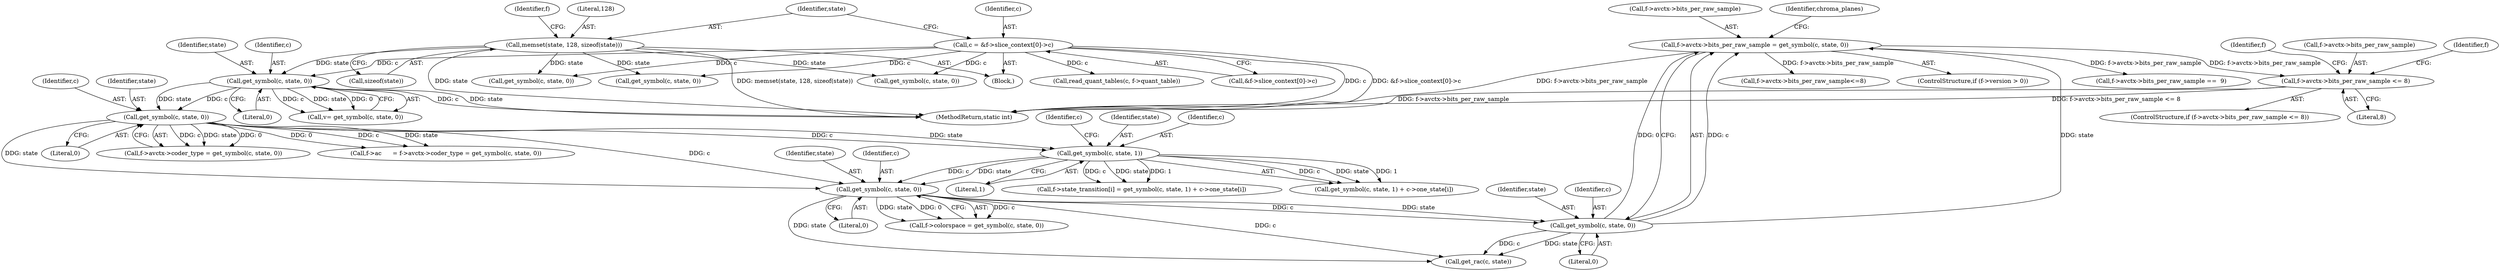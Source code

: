 digraph "0_FFmpeg_b05cd1ea7e45a836f7f6071a716c38bb30326e0f@pointer" {
"1000343" [label="(Call,f->avctx->bits_per_raw_sample <= 8)"];
"1000225" [label="(Call,f->avctx->bits_per_raw_sample = get_symbol(c, state, 0))"];
"1000231" [label="(Call,get_symbol(c, state, 0))"];
"1000215" [label="(Call,get_symbol(c, state, 0))"];
"1000202" [label="(Call,get_symbol(c, state, 1))"];
"1000175" [label="(Call,get_symbol(c, state, 0))"];
"1000142" [label="(Call,get_symbol(c, state, 0))"];
"1000113" [label="(Call,c = &f->slice_context[0]->c)"];
"1000123" [label="(Call,memset(state, 128, sizeof(state)))"];
"1000361" [label="(Identifier,f)"];
"1000204" [label="(Identifier,state)"];
"1000143" [label="(Identifier,c)"];
"1000124" [label="(Identifier,state)"];
"1000177" [label="(Identifier,state)"];
"1000226" [label="(Call,f->avctx->bits_per_raw_sample)"];
"1000114" [label="(Identifier,c)"];
"1000218" [label="(Literal,0)"];
"1000123" [label="(Call,memset(state, 128, sizeof(state)))"];
"1000368" [label="(Call,f->avctx->bits_per_raw_sample<=8)"];
"1001201" [label="(Call,get_symbol(c, state, 0))"];
"1000343" [label="(Call,f->avctx->bits_per_raw_sample <= 8)"];
"1000342" [label="(ControlStructure,if (f->avctx->bits_per_raw_sample <= 8))"];
"1000203" [label="(Identifier,c)"];
"1000195" [label="(Call,f->state_transition[i] = get_symbol(c, state, 1) + c->one_state[i])"];
"1000125" [label="(Literal,128)"];
"1000115" [label="(Call,&f->slice_context[0]->c)"];
"1000142" [label="(Call,get_symbol(c, state, 0))"];
"1000140" [label="(Call,v= get_symbol(c, state, 0))"];
"1000219" [label="(ControlStructure,if (f->version > 0))"];
"1000211" [label="(Call,f->colorspace = get_symbol(c, state, 0))"];
"1000344" [label="(Call,f->avctx->bits_per_raw_sample)"];
"1000234" [label="(Literal,0)"];
"1000217" [label="(Identifier,state)"];
"1000145" [label="(Literal,0)"];
"1000868" [label="(Call,get_symbol(c, state, 0))"];
"1000178" [label="(Literal,0)"];
"1001295" [label="(MethodReturn,static int)"];
"1000144" [label="(Identifier,state)"];
"1000205" [label="(Literal,1)"];
"1000126" [label="(Call,sizeof(state))"];
"1000236" [label="(Identifier,chroma_planes)"];
"1000201" [label="(Call,get_symbol(c, state, 1) + c->one_state[i])"];
"1000176" [label="(Identifier,c)"];
"1000233" [label="(Identifier,state)"];
"1000231" [label="(Call,get_symbol(c, state, 0))"];
"1000215" [label="(Call,get_symbol(c, state, 0))"];
"1000237" [label="(Call,get_rac(c, state))"];
"1000175" [label="(Call,get_symbol(c, state, 0))"];
"1000349" [label="(Literal,8)"];
"1000113" [label="(Call,c = &f->slice_context[0]->c)"];
"1000232" [label="(Identifier,c)"];
"1000720" [label="(Call,f->avctx->bits_per_raw_sample ==  9)"];
"1000225" [label="(Call,f->avctx->bits_per_raw_sample = get_symbol(c, state, 0))"];
"1000208" [label="(Identifier,c)"];
"1000216" [label="(Identifier,c)"];
"1000838" [label="(Call,read_quant_tables(c, f->quant_table))"];
"1000353" [label="(Identifier,f)"];
"1000202" [label="(Call,get_symbol(c, state, 1))"];
"1000131" [label="(Identifier,f)"];
"1000104" [label="(Block,)"];
"1000169" [label="(Call,f->avctx->coder_type = get_symbol(c, state, 0))"];
"1001016" [label="(Call,get_symbol(c, state, 0))"];
"1000165" [label="(Call,f->ac      = f->avctx->coder_type = get_symbol(c, state, 0))"];
"1000343" -> "1000342"  [label="AST: "];
"1000343" -> "1000349"  [label="CFG: "];
"1000344" -> "1000343"  [label="AST: "];
"1000349" -> "1000343"  [label="AST: "];
"1000353" -> "1000343"  [label="CFG: "];
"1000361" -> "1000343"  [label="CFG: "];
"1000343" -> "1001295"  [label="DDG: f->avctx->bits_per_raw_sample"];
"1000343" -> "1001295"  [label="DDG: f->avctx->bits_per_raw_sample <= 8"];
"1000225" -> "1000343"  [label="DDG: f->avctx->bits_per_raw_sample"];
"1000225" -> "1000219"  [label="AST: "];
"1000225" -> "1000231"  [label="CFG: "];
"1000226" -> "1000225"  [label="AST: "];
"1000231" -> "1000225"  [label="AST: "];
"1000236" -> "1000225"  [label="CFG: "];
"1000225" -> "1001295"  [label="DDG: f->avctx->bits_per_raw_sample"];
"1000231" -> "1000225"  [label="DDG: c"];
"1000231" -> "1000225"  [label="DDG: state"];
"1000231" -> "1000225"  [label="DDG: 0"];
"1000225" -> "1000368"  [label="DDG: f->avctx->bits_per_raw_sample"];
"1000225" -> "1000720"  [label="DDG: f->avctx->bits_per_raw_sample"];
"1000231" -> "1000234"  [label="CFG: "];
"1000232" -> "1000231"  [label="AST: "];
"1000233" -> "1000231"  [label="AST: "];
"1000234" -> "1000231"  [label="AST: "];
"1000215" -> "1000231"  [label="DDG: c"];
"1000215" -> "1000231"  [label="DDG: state"];
"1000231" -> "1000237"  [label="DDG: c"];
"1000231" -> "1000237"  [label="DDG: state"];
"1000215" -> "1000211"  [label="AST: "];
"1000215" -> "1000218"  [label="CFG: "];
"1000216" -> "1000215"  [label="AST: "];
"1000217" -> "1000215"  [label="AST: "];
"1000218" -> "1000215"  [label="AST: "];
"1000211" -> "1000215"  [label="CFG: "];
"1000215" -> "1000211"  [label="DDG: c"];
"1000215" -> "1000211"  [label="DDG: state"];
"1000215" -> "1000211"  [label="DDG: 0"];
"1000202" -> "1000215"  [label="DDG: c"];
"1000202" -> "1000215"  [label="DDG: state"];
"1000175" -> "1000215"  [label="DDG: c"];
"1000175" -> "1000215"  [label="DDG: state"];
"1000215" -> "1000237"  [label="DDG: c"];
"1000215" -> "1000237"  [label="DDG: state"];
"1000202" -> "1000201"  [label="AST: "];
"1000202" -> "1000205"  [label="CFG: "];
"1000203" -> "1000202"  [label="AST: "];
"1000204" -> "1000202"  [label="AST: "];
"1000205" -> "1000202"  [label="AST: "];
"1000208" -> "1000202"  [label="CFG: "];
"1000202" -> "1000195"  [label="DDG: c"];
"1000202" -> "1000195"  [label="DDG: state"];
"1000202" -> "1000195"  [label="DDG: 1"];
"1000202" -> "1000201"  [label="DDG: c"];
"1000202" -> "1000201"  [label="DDG: state"];
"1000202" -> "1000201"  [label="DDG: 1"];
"1000175" -> "1000202"  [label="DDG: c"];
"1000175" -> "1000202"  [label="DDG: state"];
"1000175" -> "1000169"  [label="AST: "];
"1000175" -> "1000178"  [label="CFG: "];
"1000176" -> "1000175"  [label="AST: "];
"1000177" -> "1000175"  [label="AST: "];
"1000178" -> "1000175"  [label="AST: "];
"1000169" -> "1000175"  [label="CFG: "];
"1000175" -> "1000165"  [label="DDG: c"];
"1000175" -> "1000165"  [label="DDG: state"];
"1000175" -> "1000165"  [label="DDG: 0"];
"1000175" -> "1000169"  [label="DDG: c"];
"1000175" -> "1000169"  [label="DDG: state"];
"1000175" -> "1000169"  [label="DDG: 0"];
"1000142" -> "1000175"  [label="DDG: c"];
"1000142" -> "1000175"  [label="DDG: state"];
"1000142" -> "1000140"  [label="AST: "];
"1000142" -> "1000145"  [label="CFG: "];
"1000143" -> "1000142"  [label="AST: "];
"1000144" -> "1000142"  [label="AST: "];
"1000145" -> "1000142"  [label="AST: "];
"1000140" -> "1000142"  [label="CFG: "];
"1000142" -> "1001295"  [label="DDG: state"];
"1000142" -> "1001295"  [label="DDG: c"];
"1000142" -> "1000140"  [label="DDG: c"];
"1000142" -> "1000140"  [label="DDG: state"];
"1000142" -> "1000140"  [label="DDG: 0"];
"1000113" -> "1000142"  [label="DDG: c"];
"1000123" -> "1000142"  [label="DDG: state"];
"1000113" -> "1000104"  [label="AST: "];
"1000113" -> "1000115"  [label="CFG: "];
"1000114" -> "1000113"  [label="AST: "];
"1000115" -> "1000113"  [label="AST: "];
"1000124" -> "1000113"  [label="CFG: "];
"1000113" -> "1001295"  [label="DDG: c"];
"1000113" -> "1001295"  [label="DDG: &f->slice_context[0]->c"];
"1000113" -> "1000838"  [label="DDG: c"];
"1000113" -> "1000868"  [label="DDG: c"];
"1000113" -> "1001016"  [label="DDG: c"];
"1000113" -> "1001201"  [label="DDG: c"];
"1000123" -> "1000104"  [label="AST: "];
"1000123" -> "1000126"  [label="CFG: "];
"1000124" -> "1000123"  [label="AST: "];
"1000125" -> "1000123"  [label="AST: "];
"1000126" -> "1000123"  [label="AST: "];
"1000131" -> "1000123"  [label="CFG: "];
"1000123" -> "1001295"  [label="DDG: memset(state, 128, sizeof(state))"];
"1000123" -> "1001295"  [label="DDG: state"];
"1000123" -> "1000868"  [label="DDG: state"];
"1000123" -> "1001016"  [label="DDG: state"];
"1000123" -> "1001201"  [label="DDG: state"];
}
